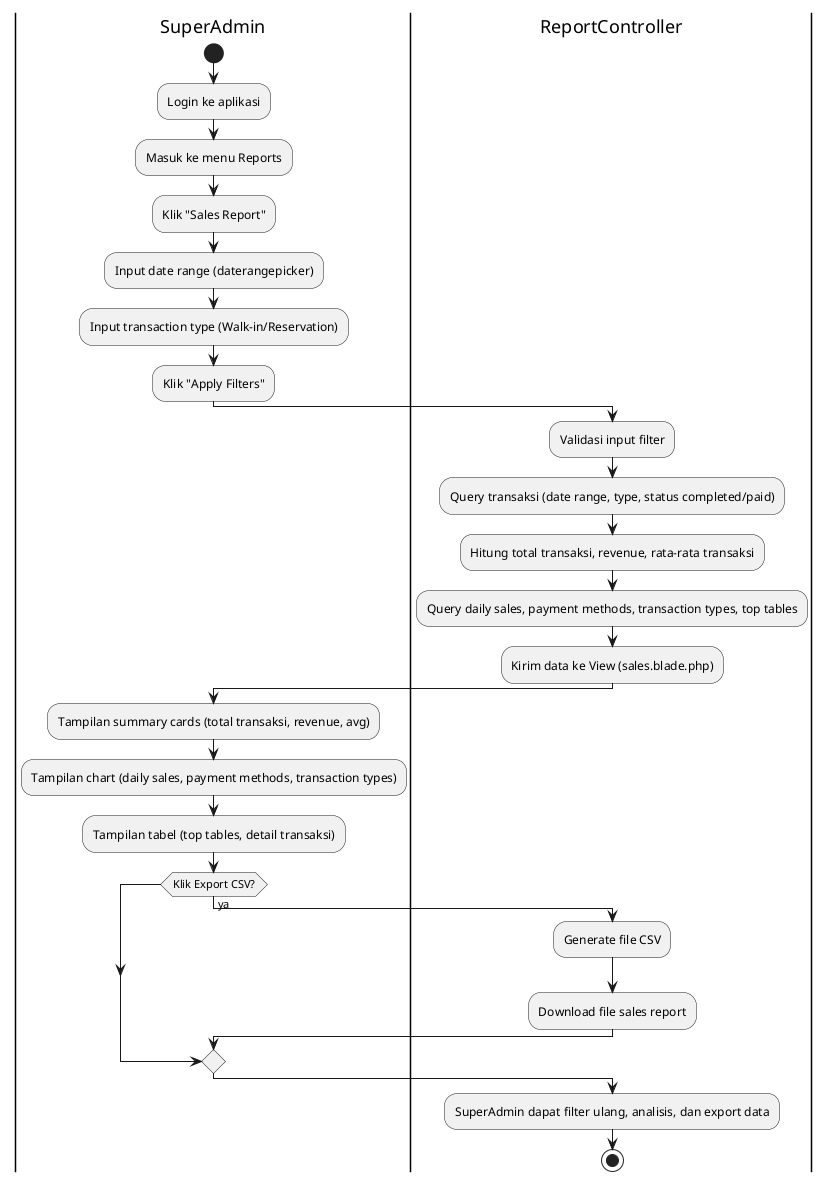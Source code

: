 @startuml Activity Diagram - Sales Report

|SuperAdmin|
start
:Login ke aplikasi;
:Masuk ke menu Reports;
:Klik "Sales Report";

:Input date range (daterangepicker);
:Input transaction type (Walk-in/Reservation);
:Klik "Apply Filters";

|ReportController|
:Validasi input filter;
:Query transaksi (date range, type, status completed/paid);
:Hitung total transaksi, revenue, rata-rata transaksi;
:Query daily sales, payment methods, transaction types, top tables;
:Kirim data ke View (sales.blade.php);

|SuperAdmin|
:Tampilan summary cards (total transaksi, revenue, avg);
:Tampilan chart (daily sales, payment methods, transaction types);
:Tampilan tabel (top tables, detail transaksi);

if (Klik Export CSV?) then (ya)
    |ReportController|
    :Generate file CSV;
    :Download file sales report;
endif

:SuperAdmin dapat filter ulang, analisis, dan export data;

stop

@enduml